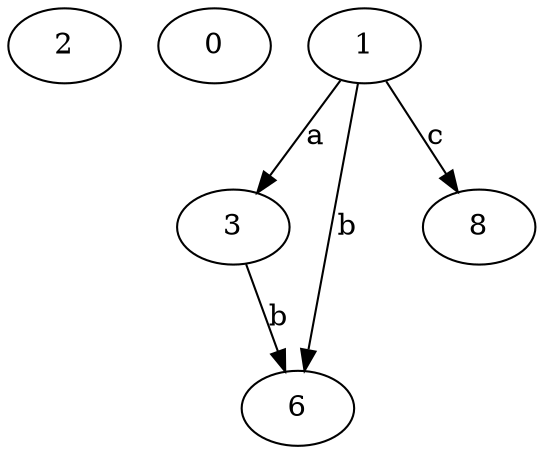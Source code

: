 strict digraph  {
2;
0;
3;
6;
1;
8;
3 -> 6  [label=b];
1 -> 3  [label=a];
1 -> 6  [label=b];
1 -> 8  [label=c];
}
